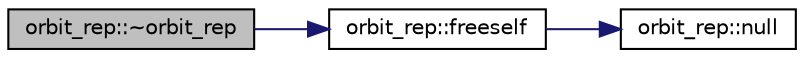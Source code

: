 digraph "orbit_rep::~orbit_rep"
{
  edge [fontname="Helvetica",fontsize="10",labelfontname="Helvetica",labelfontsize="10"];
  node [fontname="Helvetica",fontsize="10",shape=record];
  rankdir="LR";
  Node3 [label="orbit_rep::~orbit_rep",height=0.2,width=0.4,color="black", fillcolor="grey75", style="filled", fontcolor="black"];
  Node3 -> Node4 [color="midnightblue",fontsize="10",style="solid",fontname="Helvetica"];
  Node4 [label="orbit_rep::freeself",height=0.2,width=0.4,color="black", fillcolor="white", style="filled",URL="$de/d08/classorbit__rep.html#a9f638aad2742c3f6ee86a86af4982700"];
  Node4 -> Node5 [color="midnightblue",fontsize="10",style="solid",fontname="Helvetica"];
  Node5 [label="orbit_rep::null",height=0.2,width=0.4,color="black", fillcolor="white", style="filled",URL="$de/d08/classorbit__rep.html#a19d7c465a835063866de9d537f9409c0"];
}
